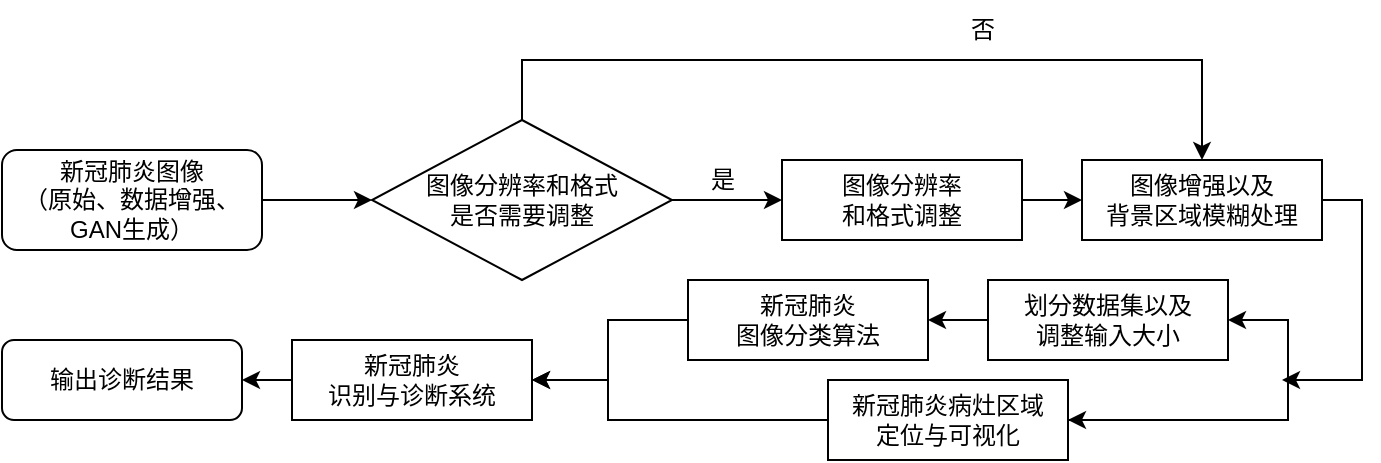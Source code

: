<mxfile version="20.5.3" type="github">
  <diagram id="C5RBs43oDa-KdzZeNtuy" name="Page-1">
    <mxGraphModel dx="1039" dy="1678" grid="1" gridSize="10" guides="1" tooltips="1" connect="1" arrows="1" fold="1" page="1" pageScale="1" pageWidth="827" pageHeight="1169" math="0" shadow="0">
      <root>
        <mxCell id="WIyWlLk6GJQsqaUBKTNV-0" />
        <mxCell id="WIyWlLk6GJQsqaUBKTNV-1" parent="WIyWlLk6GJQsqaUBKTNV-0" />
        <mxCell id="RC_egClTI2QSsLl8QD6b-63" style="edgeStyle=orthogonalEdgeStyle;rounded=0;orthogonalLoop=1;jettySize=auto;html=1;entryX=0;entryY=0.5;entryDx=0;entryDy=0;" edge="1" parent="WIyWlLk6GJQsqaUBKTNV-1" source="RC_egClTI2QSsLl8QD6b-2" target="RC_egClTI2QSsLl8QD6b-16">
          <mxGeometry relative="1" as="geometry" />
        </mxCell>
        <mxCell id="RC_egClTI2QSsLl8QD6b-2" value="新冠肺炎图像&lt;br&gt;（原始、数据增强、&lt;br&gt;GAN生成）" style="rounded=1;whiteSpace=wrap;html=1;fontSize=12;glass=0;strokeWidth=1;shadow=0;points=[[0,0,0,0,0],[0,0.25,0,0,0],[0,0.5,0,0,0],[0,0.75,0,0,0],[0,1,0,0,0],[0.25,0,0,0,0],[0.25,1,0,0,0],[0.5,0,0,0,0],[0.5,1,0,0,0],[0.75,0,0,0,0],[0.75,1,0,0,0],[1,0,0,0,0],[1,0.25,0,0,0],[1,0.5,0,0,0],[1,0.75,0,0,0],[1,1,0,0,0]];" vertex="1" parent="WIyWlLk6GJQsqaUBKTNV-1">
          <mxGeometry x="80" y="-35" width="130" height="50" as="geometry" />
        </mxCell>
        <mxCell id="RC_egClTI2QSsLl8QD6b-45" value="" style="edgeStyle=orthogonalEdgeStyle;rounded=0;orthogonalLoop=1;jettySize=auto;html=1;entryX=1;entryY=0.5;entryDx=0;entryDy=0;" edge="1" parent="WIyWlLk6GJQsqaUBKTNV-1" source="RC_egClTI2QSsLl8QD6b-13" target="RC_egClTI2QSsLl8QD6b-44">
          <mxGeometry relative="1" as="geometry">
            <mxPoint x="333" y="80" as="targetPoint" />
            <Array as="points">
              <mxPoint x="383" y="50" />
              <mxPoint x="383" y="80" />
            </Array>
          </mxGeometry>
        </mxCell>
        <mxCell id="RC_egClTI2QSsLl8QD6b-13" value="新冠肺炎&lt;br&gt;图像分类算法" style="rounded=0;whiteSpace=wrap;html=1;" vertex="1" parent="WIyWlLk6GJQsqaUBKTNV-1">
          <mxGeometry x="423" y="30" width="120" height="40" as="geometry" />
        </mxCell>
        <mxCell id="RC_egClTI2QSsLl8QD6b-36" value="" style="edgeStyle=orthogonalEdgeStyle;rounded=0;orthogonalLoop=1;jettySize=auto;html=1;startArrow=none;" edge="1" parent="WIyWlLk6GJQsqaUBKTNV-1">
          <mxGeometry relative="1" as="geometry">
            <mxPoint x="753" y="80" as="sourcePoint" />
            <mxPoint x="753" y="80" as="targetPoint" />
            <Array as="points" />
          </mxGeometry>
        </mxCell>
        <mxCell id="RC_egClTI2QSsLl8QD6b-15" value="图像增强以及&lt;br&gt;背景区域模糊处理" style="rounded=0;whiteSpace=wrap;html=1;points=[[0,0,0,0,0],[0,0.25,0,0,0],[0,0.5,0,0,0],[0,0.75,0,0,0],[0,1,0,0,0],[0.25,0,0,0,0],[0.25,1,0,0,0],[0.5,0,0,0,0],[0.5,1,0,0,0],[0.75,0,0,0,0],[0.75,1,0,0,0],[1,0,0,0,0],[1,0.25,0,0,0],[1,0.5,0,0,0],[1,0.75,0,0,0],[1,1,0,0,0]];" vertex="1" parent="WIyWlLk6GJQsqaUBKTNV-1">
          <mxGeometry x="620" y="-30" width="120" height="40" as="geometry" />
        </mxCell>
        <mxCell id="RC_egClTI2QSsLl8QD6b-20" value="" style="edgeStyle=orthogonalEdgeStyle;rounded=0;orthogonalLoop=1;jettySize=auto;html=1;" edge="1" parent="WIyWlLk6GJQsqaUBKTNV-1" source="RC_egClTI2QSsLl8QD6b-16" target="RC_egClTI2QSsLl8QD6b-19">
          <mxGeometry relative="1" as="geometry" />
        </mxCell>
        <mxCell id="RC_egClTI2QSsLl8QD6b-16" value="图像分辨率和格式&lt;br&gt;是否需要调整" style="rhombus;whiteSpace=wrap;html=1;" vertex="1" parent="WIyWlLk6GJQsqaUBKTNV-1">
          <mxGeometry x="265" y="-50" width="150" height="80" as="geometry" />
        </mxCell>
        <mxCell id="RC_egClTI2QSsLl8QD6b-23" value="" style="edgeStyle=orthogonalEdgeStyle;rounded=0;orthogonalLoop=1;jettySize=auto;html=1;spacing=6;" edge="1" parent="WIyWlLk6GJQsqaUBKTNV-1" source="RC_egClTI2QSsLl8QD6b-19" target="RC_egClTI2QSsLl8QD6b-15">
          <mxGeometry relative="1" as="geometry" />
        </mxCell>
        <mxCell id="RC_egClTI2QSsLl8QD6b-19" value="图像分辨率&lt;br&gt;和格式调整" style="rounded=0;whiteSpace=wrap;html=1;" vertex="1" parent="WIyWlLk6GJQsqaUBKTNV-1">
          <mxGeometry x="470" y="-30" width="120" height="40" as="geometry" />
        </mxCell>
        <mxCell id="RC_egClTI2QSsLl8QD6b-58" style="edgeStyle=orthogonalEdgeStyle;rounded=0;orthogonalLoop=1;jettySize=auto;html=1;entryX=1;entryY=0.5;entryDx=0;entryDy=0;" edge="1" parent="WIyWlLk6GJQsqaUBKTNV-1" target="RC_egClTI2QSsLl8QD6b-51">
          <mxGeometry relative="1" as="geometry">
            <mxPoint x="723" y="80" as="sourcePoint" />
            <Array as="points">
              <mxPoint x="723" y="80" />
              <mxPoint x="723" y="50" />
            </Array>
          </mxGeometry>
        </mxCell>
        <mxCell id="RC_egClTI2QSsLl8QD6b-38" value="" style="endArrow=classic;html=1;rounded=0;entryX=0.5;entryY=0;entryDx=0;entryDy=0;entryPerimeter=0;" edge="1" parent="WIyWlLk6GJQsqaUBKTNV-1" target="RC_egClTI2QSsLl8QD6b-15">
          <mxGeometry width="50" height="50" relative="1" as="geometry">
            <mxPoint x="340" y="-50" as="sourcePoint" />
            <mxPoint x="660" y="-100" as="targetPoint" />
            <Array as="points">
              <mxPoint x="340" y="-50" />
              <mxPoint x="340" y="-80" />
              <mxPoint x="680" y="-80" />
            </Array>
          </mxGeometry>
        </mxCell>
        <mxCell id="RC_egClTI2QSsLl8QD6b-39" value="否" style="text;html=1;align=center;verticalAlign=middle;resizable=0;points=[];autosize=1;strokeColor=none;fillColor=none;" vertex="1" parent="WIyWlLk6GJQsqaUBKTNV-1">
          <mxGeometry x="550" y="-110" width="40" height="30" as="geometry" />
        </mxCell>
        <mxCell id="RC_egClTI2QSsLl8QD6b-40" value="是" style="text;html=1;align=center;verticalAlign=middle;resizable=0;points=[];autosize=1;strokeColor=none;fillColor=none;" vertex="1" parent="WIyWlLk6GJQsqaUBKTNV-1">
          <mxGeometry x="420" y="-35" width="40" height="30" as="geometry" />
        </mxCell>
        <mxCell id="RC_egClTI2QSsLl8QD6b-48" value="" style="edgeStyle=orthogonalEdgeStyle;rounded=0;orthogonalLoop=1;jettySize=auto;html=1;entryX=1;entryY=0.5;entryDx=0;entryDy=0;" edge="1" parent="WIyWlLk6GJQsqaUBKTNV-1" source="RC_egClTI2QSsLl8QD6b-44" target="RC_egClTI2QSsLl8QD6b-49">
          <mxGeometry relative="1" as="geometry">
            <mxPoint x="210.0" y="80" as="targetPoint" />
          </mxGeometry>
        </mxCell>
        <mxCell id="RC_egClTI2QSsLl8QD6b-44" value="新冠肺炎&lt;br&gt;识别与诊断系统" style="rounded=0;whiteSpace=wrap;html=1;" vertex="1" parent="WIyWlLk6GJQsqaUBKTNV-1">
          <mxGeometry x="225" y="60" width="120" height="40" as="geometry" />
        </mxCell>
        <mxCell id="RC_egClTI2QSsLl8QD6b-46" value="" style="edgeStyle=orthogonalEdgeStyle;rounded=0;orthogonalLoop=1;jettySize=auto;html=1;exitX=0;exitY=0.5;exitDx=0;exitDy=0;entryX=1;entryY=0.5;entryDx=0;entryDy=0;" edge="1" parent="WIyWlLk6GJQsqaUBKTNV-1" source="RC_egClTI2QSsLl8QD6b-14" target="RC_egClTI2QSsLl8QD6b-44">
          <mxGeometry relative="1" as="geometry">
            <mxPoint x="423" y="110" as="sourcePoint" />
            <mxPoint x="350" y="80" as="targetPoint" />
            <Array as="points">
              <mxPoint x="383" y="100" />
              <mxPoint x="383" y="80" />
            </Array>
          </mxGeometry>
        </mxCell>
        <mxCell id="RC_egClTI2QSsLl8QD6b-49" value="输出诊断结果" style="rounded=1;whiteSpace=wrap;html=1;" vertex="1" parent="WIyWlLk6GJQsqaUBKTNV-1">
          <mxGeometry x="80" y="60" width="120" height="40" as="geometry" />
        </mxCell>
        <mxCell id="RC_egClTI2QSsLl8QD6b-51" value="划分数据集以及&lt;br&gt;调整输入大小" style="rounded=0;whiteSpace=wrap;html=1;" vertex="1" parent="WIyWlLk6GJQsqaUBKTNV-1">
          <mxGeometry x="573" y="30" width="120" height="40" as="geometry" />
        </mxCell>
        <mxCell id="RC_egClTI2QSsLl8QD6b-56" value="" style="edgeStyle=orthogonalEdgeStyle;rounded=0;orthogonalLoop=1;jettySize=auto;html=1;exitX=0;exitY=0.5;exitDx=0;exitDy=0;" edge="1" parent="WIyWlLk6GJQsqaUBKTNV-1" source="RC_egClTI2QSsLl8QD6b-51">
          <mxGeometry relative="1" as="geometry">
            <mxPoint x="433" y="70" as="sourcePoint" />
            <mxPoint x="543" y="50" as="targetPoint" />
          </mxGeometry>
        </mxCell>
        <mxCell id="RC_egClTI2QSsLl8QD6b-14" value="新冠肺炎病灶区域&lt;br&gt;定位与可视化" style="rounded=0;whiteSpace=wrap;html=1;" vertex="1" parent="WIyWlLk6GJQsqaUBKTNV-1">
          <mxGeometry x="493" y="80" width="120" height="40" as="geometry" />
        </mxCell>
        <mxCell id="RC_egClTI2QSsLl8QD6b-60" value="" style="edgeStyle=orthogonalEdgeStyle;rounded=0;orthogonalLoop=1;jettySize=auto;html=1;endArrow=none;" edge="1" parent="WIyWlLk6GJQsqaUBKTNV-1" target="RC_egClTI2QSsLl8QD6b-14">
          <mxGeometry relative="1" as="geometry">
            <mxPoint x="723" y="80" as="sourcePoint" />
            <mxPoint x="543" y="100" as="targetPoint" />
            <Array as="points">
              <mxPoint x="583" y="100" />
              <mxPoint x="543" y="100" />
            </Array>
          </mxGeometry>
        </mxCell>
        <mxCell id="RC_egClTI2QSsLl8QD6b-62" value="" style="endArrow=classic;html=1;rounded=0;entryX=1;entryY=0.5;entryDx=0;entryDy=0;" edge="1" parent="WIyWlLk6GJQsqaUBKTNV-1" target="RC_egClTI2QSsLl8QD6b-14">
          <mxGeometry width="50" height="50" relative="1" as="geometry">
            <mxPoint x="723" y="80" as="sourcePoint" />
            <mxPoint x="473" y="90" as="targetPoint" />
            <Array as="points">
              <mxPoint x="723" y="100" />
            </Array>
          </mxGeometry>
        </mxCell>
        <mxCell id="RC_egClTI2QSsLl8QD6b-64" value="" style="endArrow=classic;html=1;rounded=0;exitX=1;exitY=0.5;exitDx=0;exitDy=0;exitPerimeter=0;" edge="1" parent="WIyWlLk6GJQsqaUBKTNV-1" source="RC_egClTI2QSsLl8QD6b-15">
          <mxGeometry width="50" height="50" relative="1" as="geometry">
            <mxPoint x="730" y="50" as="sourcePoint" />
            <mxPoint x="720" y="80" as="targetPoint" />
            <Array as="points">
              <mxPoint x="760" y="-10" />
              <mxPoint x="760" y="80" />
            </Array>
          </mxGeometry>
        </mxCell>
      </root>
    </mxGraphModel>
  </diagram>
</mxfile>
